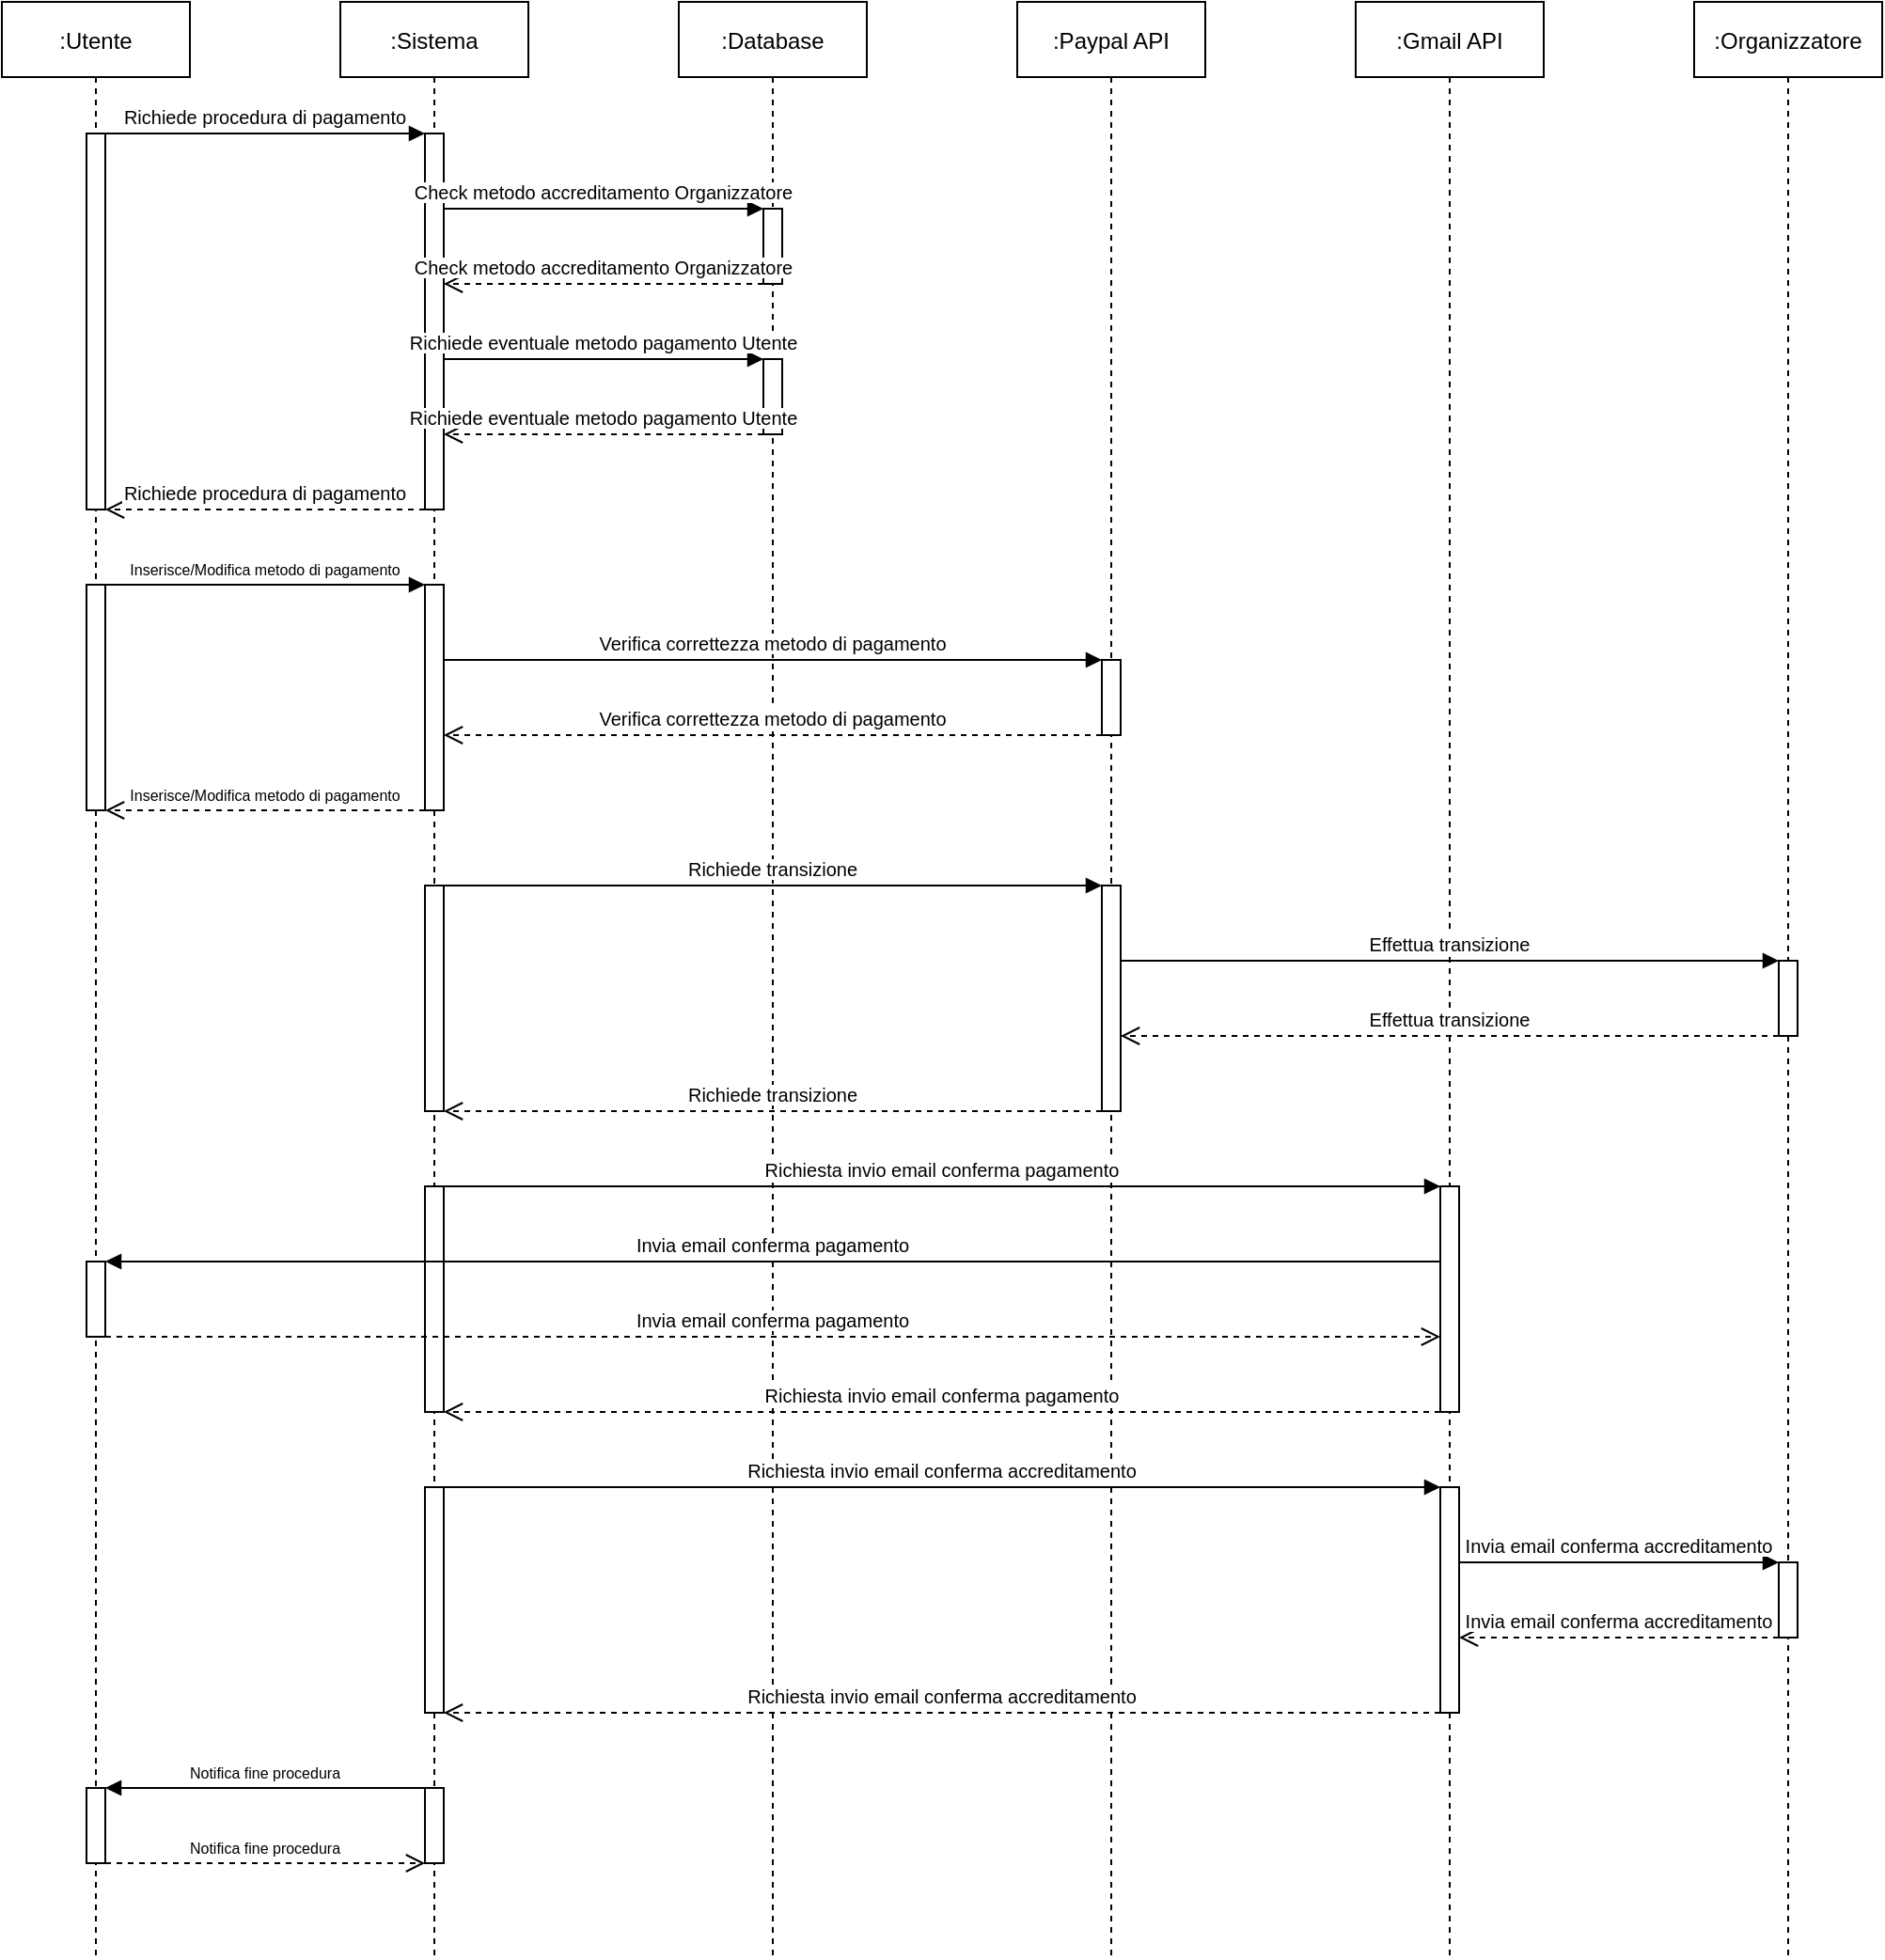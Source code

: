 <mxfile version="20.5.3" type="device"><diagram id="kgpKYQtTHZ0yAKxKKP6v" name="Page-1"><mxGraphModel dx="2377" dy="1187" grid="1" gridSize="10" guides="1" tooltips="1" connect="1" arrows="1" fold="1" page="1" pageScale="1" pageWidth="850" pageHeight="1100" math="0" shadow="0"><root><mxCell id="0"/><mxCell id="1" parent="0"/><mxCell id="3nuBFxr9cyL0pnOWT2aG-1" value=":Organizzatore" style="shape=umlLifeline;perimeter=lifelinePerimeter;container=1;collapsible=0;recursiveResize=0;rounded=0;shadow=0;strokeWidth=1;" parent="1" vertex="1"><mxGeometry x="980" y="80" width="100" height="1040" as="geometry"/></mxCell><mxCell id="X1gx3h0wWsH7URk2HedF-30" value="" style="points=[];perimeter=orthogonalPerimeter;rounded=0;shadow=0;strokeWidth=1;" vertex="1" parent="3nuBFxr9cyL0pnOWT2aG-1"><mxGeometry x="45" y="510" width="10" height="40" as="geometry"/></mxCell><mxCell id="X1gx3h0wWsH7URk2HedF-44" value="" style="points=[];perimeter=orthogonalPerimeter;rounded=0;shadow=0;strokeWidth=1;" vertex="1" parent="3nuBFxr9cyL0pnOWT2aG-1"><mxGeometry x="45" y="830" width="10" height="40" as="geometry"/></mxCell><mxCell id="3nuBFxr9cyL0pnOWT2aG-5" value=":Sistema" style="shape=umlLifeline;perimeter=lifelinePerimeter;container=1;collapsible=0;recursiveResize=0;rounded=0;shadow=0;strokeWidth=1;" parent="1" vertex="1"><mxGeometry x="260" y="80" width="100" height="1040" as="geometry"/></mxCell><mxCell id="3nuBFxr9cyL0pnOWT2aG-6" value="" style="points=[];perimeter=orthogonalPerimeter;rounded=0;shadow=0;strokeWidth=1;" parent="3nuBFxr9cyL0pnOWT2aG-5" vertex="1"><mxGeometry x="45" y="70" width="10" height="200" as="geometry"/></mxCell><mxCell id="X1gx3h0wWsH7URk2HedF-47" value="" style="points=[];perimeter=orthogonalPerimeter;rounded=0;shadow=0;strokeWidth=1;" vertex="1" parent="3nuBFxr9cyL0pnOWT2aG-5"><mxGeometry x="45" y="310" width="10" height="120" as="geometry"/></mxCell><mxCell id="X1gx3h0wWsH7URk2HedF-48" value="" style="points=[];perimeter=orthogonalPerimeter;rounded=0;shadow=0;strokeWidth=1;" vertex="1" parent="3nuBFxr9cyL0pnOWT2aG-5"><mxGeometry x="45" y="470" width="10" height="120" as="geometry"/></mxCell><mxCell id="X1gx3h0wWsH7URk2HedF-49" value="" style="points=[];perimeter=orthogonalPerimeter;rounded=0;shadow=0;strokeWidth=1;" vertex="1" parent="3nuBFxr9cyL0pnOWT2aG-5"><mxGeometry x="45" y="630" width="10" height="120" as="geometry"/></mxCell><mxCell id="X1gx3h0wWsH7URk2HedF-51" value="" style="points=[];perimeter=orthogonalPerimeter;rounded=0;shadow=0;strokeWidth=1;" vertex="1" parent="3nuBFxr9cyL0pnOWT2aG-5"><mxGeometry x="45" y="790" width="10" height="120" as="geometry"/></mxCell><mxCell id="X1gx3h0wWsH7URk2HedF-53" value="" style="points=[];perimeter=orthogonalPerimeter;rounded=0;shadow=0;strokeWidth=1;" vertex="1" parent="3nuBFxr9cyL0pnOWT2aG-5"><mxGeometry x="45" y="950" width="10" height="40" as="geometry"/></mxCell><mxCell id="X1gx3h0wWsH7URk2HedF-1" value=":Utente" style="shape=umlLifeline;perimeter=lifelinePerimeter;container=1;collapsible=0;recursiveResize=0;rounded=0;shadow=0;strokeWidth=1;" vertex="1" parent="1"><mxGeometry x="80" y="80" width="100" height="1040" as="geometry"/></mxCell><mxCell id="X1gx3h0wWsH7URk2HedF-2" value="" style="points=[];perimeter=orthogonalPerimeter;rounded=0;shadow=0;strokeWidth=1;" vertex="1" parent="X1gx3h0wWsH7URk2HedF-1"><mxGeometry x="45" y="70" width="10" height="200" as="geometry"/></mxCell><mxCell id="X1gx3h0wWsH7URk2HedF-46" value="" style="points=[];perimeter=orthogonalPerimeter;rounded=0;shadow=0;strokeWidth=1;" vertex="1" parent="X1gx3h0wWsH7URk2HedF-1"><mxGeometry x="45" y="310" width="10" height="120" as="geometry"/></mxCell><mxCell id="X1gx3h0wWsH7URk2HedF-50" value="" style="points=[];perimeter=orthogonalPerimeter;rounded=0;shadow=0;strokeWidth=1;" vertex="1" parent="X1gx3h0wWsH7URk2HedF-1"><mxGeometry x="45" y="670" width="10" height="40" as="geometry"/></mxCell><mxCell id="X1gx3h0wWsH7URk2HedF-52" value="" style="points=[];perimeter=orthogonalPerimeter;rounded=0;shadow=0;strokeWidth=1;" vertex="1" parent="X1gx3h0wWsH7URk2HedF-1"><mxGeometry x="45" y="950" width="10" height="40" as="geometry"/></mxCell><mxCell id="X1gx3h0wWsH7URk2HedF-3" value=":Paypal API" style="shape=umlLifeline;perimeter=lifelinePerimeter;container=1;collapsible=0;recursiveResize=0;rounded=0;shadow=0;strokeWidth=1;" vertex="1" parent="1"><mxGeometry x="620" y="80" width="100" height="1040" as="geometry"/></mxCell><mxCell id="X1gx3h0wWsH7URk2HedF-23" value="" style="points=[];perimeter=orthogonalPerimeter;rounded=0;shadow=0;strokeWidth=1;" vertex="1" parent="X1gx3h0wWsH7URk2HedF-3"><mxGeometry x="45" y="350" width="10" height="40" as="geometry"/></mxCell><mxCell id="X1gx3h0wWsH7URk2HedF-27" value="" style="points=[];perimeter=orthogonalPerimeter;rounded=0;shadow=0;strokeWidth=1;" vertex="1" parent="X1gx3h0wWsH7URk2HedF-3"><mxGeometry x="45" y="470" width="10" height="120" as="geometry"/></mxCell><mxCell id="X1gx3h0wWsH7URk2HedF-5" value=":Gmail API" style="shape=umlLifeline;perimeter=lifelinePerimeter;container=1;collapsible=0;recursiveResize=0;rounded=0;shadow=0;strokeWidth=1;" vertex="1" parent="1"><mxGeometry x="800" y="80" width="100" height="1040" as="geometry"/></mxCell><mxCell id="X1gx3h0wWsH7URk2HedF-34" value="" style="points=[];perimeter=orthogonalPerimeter;rounded=0;shadow=0;strokeWidth=1;" vertex="1" parent="X1gx3h0wWsH7URk2HedF-5"><mxGeometry x="45" y="630" width="10" height="120" as="geometry"/></mxCell><mxCell id="X1gx3h0wWsH7URk2HedF-41" value="" style="points=[];perimeter=orthogonalPerimeter;rounded=0;shadow=0;strokeWidth=1;" vertex="1" parent="X1gx3h0wWsH7URk2HedF-5"><mxGeometry x="45" y="790" width="10" height="120" as="geometry"/></mxCell><mxCell id="X1gx3h0wWsH7URk2HedF-7" value="Richiede procedura di pagamento" style="verticalAlign=bottom;endArrow=block;shadow=0;strokeWidth=1;fontSize=10;" edge="1" parent="1"><mxGeometry relative="1" as="geometry"><mxPoint x="135" y="150" as="sourcePoint"/><mxPoint x="305" y="150" as="targetPoint"/></mxGeometry></mxCell><mxCell id="X1gx3h0wWsH7URk2HedF-13" value=":Database" style="shape=umlLifeline;perimeter=lifelinePerimeter;container=1;collapsible=0;recursiveResize=0;rounded=0;shadow=0;strokeWidth=1;" vertex="1" parent="1"><mxGeometry x="440" y="80" width="100" height="1040" as="geometry"/></mxCell><mxCell id="X1gx3h0wWsH7URk2HedF-14" value="" style="points=[];perimeter=orthogonalPerimeter;rounded=0;shadow=0;strokeWidth=1;" vertex="1" parent="X1gx3h0wWsH7URk2HedF-13"><mxGeometry x="45" y="110" width="10" height="40" as="geometry"/></mxCell><mxCell id="X1gx3h0wWsH7URk2HedF-17" value="" style="points=[];perimeter=orthogonalPerimeter;rounded=0;shadow=0;strokeWidth=1;" vertex="1" parent="X1gx3h0wWsH7URk2HedF-13"><mxGeometry x="45" y="190" width="10" height="40" as="geometry"/></mxCell><mxCell id="X1gx3h0wWsH7URk2HedF-18" value="Richiede eventuale metodo pagamento Utente" style="verticalAlign=bottom;endArrow=block;shadow=0;strokeWidth=1;fontSize=10;" edge="1" parent="X1gx3h0wWsH7URk2HedF-13" source="3nuBFxr9cyL0pnOWT2aG-6"><mxGeometry relative="1" as="geometry"><mxPoint x="-305" y="190" as="sourcePoint"/><mxPoint x="45" y="190" as="targetPoint"/></mxGeometry></mxCell><mxCell id="X1gx3h0wWsH7URk2HedF-19" value="Richiede eventuale metodo pagamento Utente" style="verticalAlign=bottom;endArrow=open;dashed=1;endSize=8;shadow=0;strokeWidth=1;fontSize=10;" edge="1" parent="X1gx3h0wWsH7URk2HedF-13" target="3nuBFxr9cyL0pnOWT2aG-6"><mxGeometry relative="1" as="geometry"><mxPoint x="-305" y="230" as="targetPoint"/><mxPoint x="45" y="230" as="sourcePoint"/><Array as="points"/></mxGeometry></mxCell><mxCell id="X1gx3h0wWsH7URk2HedF-8" value="Richiede procedura di pagamento" style="verticalAlign=bottom;endArrow=open;dashed=1;endSize=8;shadow=0;strokeWidth=1;fontSize=10;" edge="1" parent="1"><mxGeometry relative="1" as="geometry"><mxPoint x="135" y="350" as="targetPoint"/><mxPoint x="305" y="350" as="sourcePoint"/><Array as="points"/></mxGeometry></mxCell><mxCell id="X1gx3h0wWsH7URk2HedF-15" value="Check metodo accreditamento Organizzatore" style="verticalAlign=bottom;endArrow=block;shadow=0;strokeWidth=1;fontSize=10;" edge="1" parent="1" target="X1gx3h0wWsH7URk2HedF-14"><mxGeometry relative="1" as="geometry"><mxPoint x="315" y="190" as="sourcePoint"/><mxPoint x="665" y="190" as="targetPoint"/></mxGeometry></mxCell><mxCell id="X1gx3h0wWsH7URk2HedF-16" value="Check metodo accreditamento Organizzatore" style="verticalAlign=bottom;endArrow=open;dashed=1;endSize=8;shadow=0;strokeWidth=1;fontSize=10;" edge="1" parent="1" source="X1gx3h0wWsH7URk2HedF-14"><mxGeometry relative="1" as="geometry"><mxPoint x="315" y="230" as="targetPoint"/><mxPoint x="665" y="230" as="sourcePoint"/><Array as="points"/></mxGeometry></mxCell><mxCell id="X1gx3h0wWsH7URk2HedF-21" value="Inserisce/Modifica metodo di pagamento" style="verticalAlign=bottom;endArrow=block;shadow=0;strokeWidth=1;fontSize=8;" edge="1" parent="1"><mxGeometry relative="1" as="geometry"><mxPoint x="135" y="390" as="sourcePoint"/><mxPoint x="305" y="390" as="targetPoint"/></mxGeometry></mxCell><mxCell id="X1gx3h0wWsH7URk2HedF-22" value="Inserisce/Modifica metodo di pagamento" style="verticalAlign=bottom;endArrow=open;dashed=1;endSize=8;shadow=0;strokeWidth=1;fontSize=8;" edge="1" parent="1"><mxGeometry relative="1" as="geometry"><mxPoint x="135" y="510" as="targetPoint"/><mxPoint x="305" y="510" as="sourcePoint"/><Array as="points"/></mxGeometry></mxCell><mxCell id="X1gx3h0wWsH7URk2HedF-24" value="Verifica correttezza metodo di pagamento" style="verticalAlign=bottom;endArrow=block;shadow=0;strokeWidth=1;fontSize=10;" edge="1" parent="1"><mxGeometry relative="1" as="geometry"><mxPoint x="315" y="430" as="sourcePoint"/><mxPoint x="665.0" y="430" as="targetPoint"/></mxGeometry></mxCell><mxCell id="X1gx3h0wWsH7URk2HedF-25" value="Verifica correttezza metodo di pagamento" style="verticalAlign=bottom;endArrow=open;dashed=1;endSize=8;shadow=0;strokeWidth=1;fontSize=10;" edge="1" parent="1"><mxGeometry relative="1" as="geometry"><mxPoint x="315" y="470" as="targetPoint"/><mxPoint x="665.0" y="470" as="sourcePoint"/><Array as="points"/></mxGeometry></mxCell><mxCell id="X1gx3h0wWsH7URk2HedF-28" value="Richiede transizione" style="verticalAlign=bottom;endArrow=block;shadow=0;strokeWidth=1;fontSize=10;" edge="1" parent="1"><mxGeometry relative="1" as="geometry"><mxPoint x="315" y="550" as="sourcePoint"/><mxPoint x="665" y="550" as="targetPoint"/></mxGeometry></mxCell><mxCell id="X1gx3h0wWsH7URk2HedF-29" value="Richiede transizione" style="verticalAlign=bottom;endArrow=open;dashed=1;endSize=8;shadow=0;strokeWidth=1;fontSize=10;" edge="1" parent="1"><mxGeometry relative="1" as="geometry"><mxPoint x="315" y="670" as="targetPoint"/><mxPoint x="665" y="670" as="sourcePoint"/><Array as="points"/></mxGeometry></mxCell><mxCell id="X1gx3h0wWsH7URk2HedF-31" value="Effettua transizione" style="verticalAlign=bottom;endArrow=block;shadow=0;strokeWidth=1;fontSize=10;" edge="1" parent="1"><mxGeometry relative="1" as="geometry"><mxPoint x="675" y="590" as="sourcePoint"/><mxPoint x="1025" y="590" as="targetPoint"/></mxGeometry></mxCell><mxCell id="X1gx3h0wWsH7URk2HedF-32" value="Effettua transizione" style="verticalAlign=bottom;endArrow=open;dashed=1;endSize=8;shadow=0;strokeWidth=1;fontSize=10;" edge="1" parent="1"><mxGeometry relative="1" as="geometry"><mxPoint x="675" y="630" as="targetPoint"/><mxPoint x="1025" y="630" as="sourcePoint"/><Array as="points"/></mxGeometry></mxCell><mxCell id="X1gx3h0wWsH7URk2HedF-37" value="Invia email conferma pagamento" style="verticalAlign=bottom;endArrow=block;shadow=0;strokeWidth=1;fontSize=10;" edge="1" parent="1" target="X1gx3h0wWsH7URk2HedF-50"><mxGeometry relative="1" as="geometry"><mxPoint x="845" y="750" as="sourcePoint"/><mxPoint x="135" y="750" as="targetPoint"/></mxGeometry></mxCell><mxCell id="X1gx3h0wWsH7URk2HedF-38" value="Invia email conferma pagamento" style="verticalAlign=bottom;endArrow=open;dashed=1;endSize=8;shadow=0;strokeWidth=1;fontSize=10;" edge="1" parent="1" source="X1gx3h0wWsH7URk2HedF-50"><mxGeometry relative="1" as="geometry"><mxPoint x="845" y="790" as="targetPoint"/><mxPoint x="135" y="790" as="sourcePoint"/><Array as="points"/></mxGeometry></mxCell><mxCell id="X1gx3h0wWsH7URk2HedF-42" value="Invia email conferma accreditamento" style="verticalAlign=bottom;endArrow=block;shadow=0;strokeWidth=1;fontSize=10;" edge="1" parent="1"><mxGeometry relative="1" as="geometry"><mxPoint x="855.0" y="910" as="sourcePoint"/><mxPoint x="1025.0" y="910" as="targetPoint"/></mxGeometry></mxCell><mxCell id="X1gx3h0wWsH7URk2HedF-43" value="Invia email conferma accreditamento" style="verticalAlign=bottom;endArrow=open;dashed=1;endSize=8;shadow=0;strokeWidth=1;fontSize=10;" edge="1" parent="1"><mxGeometry relative="1" as="geometry"><mxPoint x="855.0" y="950" as="targetPoint"/><mxPoint x="1025.0" y="950" as="sourcePoint"/><Array as="points"/></mxGeometry></mxCell><mxCell id="X1gx3h0wWsH7URk2HedF-35" value="Richiesta invio email conferma pagamento" style="verticalAlign=bottom;endArrow=block;shadow=0;strokeWidth=1;fontSize=10;" edge="1" parent="1"><mxGeometry relative="1" as="geometry"><mxPoint x="315" y="710" as="sourcePoint"/><mxPoint x="845" y="710" as="targetPoint"/></mxGeometry></mxCell><mxCell id="X1gx3h0wWsH7URk2HedF-36" value="Richiesta invio email conferma pagamento" style="verticalAlign=bottom;endArrow=open;dashed=1;endSize=8;shadow=0;strokeWidth=1;fontSize=10;" edge="1" parent="1"><mxGeometry relative="1" as="geometry"><mxPoint x="315" y="830" as="targetPoint"/><mxPoint x="845" y="830" as="sourcePoint"/><Array as="points"/></mxGeometry></mxCell><mxCell id="X1gx3h0wWsH7URk2HedF-39" value="Richiesta invio email conferma accreditamento" style="verticalAlign=bottom;endArrow=block;shadow=0;strokeWidth=1;fontSize=10;" edge="1" parent="1"><mxGeometry relative="1" as="geometry"><mxPoint x="315" y="870" as="sourcePoint"/><mxPoint x="845" y="870" as="targetPoint"/></mxGeometry></mxCell><mxCell id="X1gx3h0wWsH7URk2HedF-40" value="Richiesta invio email conferma accreditamento" style="verticalAlign=bottom;endArrow=open;dashed=1;endSize=8;shadow=0;strokeWidth=1;fontSize=10;" edge="1" parent="1"><mxGeometry relative="1" as="geometry"><mxPoint x="315" y="990" as="targetPoint"/><mxPoint x="845" y="990" as="sourcePoint"/><Array as="points"/></mxGeometry></mxCell><mxCell id="X1gx3h0wWsH7URk2HedF-54" value="Notifica fine procedura" style="verticalAlign=bottom;endArrow=block;shadow=0;strokeWidth=1;fontSize=8;" edge="1" parent="1"><mxGeometry relative="1" as="geometry"><mxPoint x="305" y="1030" as="sourcePoint"/><mxPoint x="135" y="1030" as="targetPoint"/></mxGeometry></mxCell><mxCell id="X1gx3h0wWsH7URk2HedF-55" value="Notifica fine procedura" style="verticalAlign=bottom;endArrow=open;dashed=1;endSize=8;shadow=0;strokeWidth=1;fontSize=8;" edge="1" parent="1"><mxGeometry relative="1" as="geometry"><mxPoint x="305" y="1070" as="targetPoint"/><mxPoint x="135" y="1070" as="sourcePoint"/><Array as="points"/></mxGeometry></mxCell></root></mxGraphModel></diagram></mxfile>